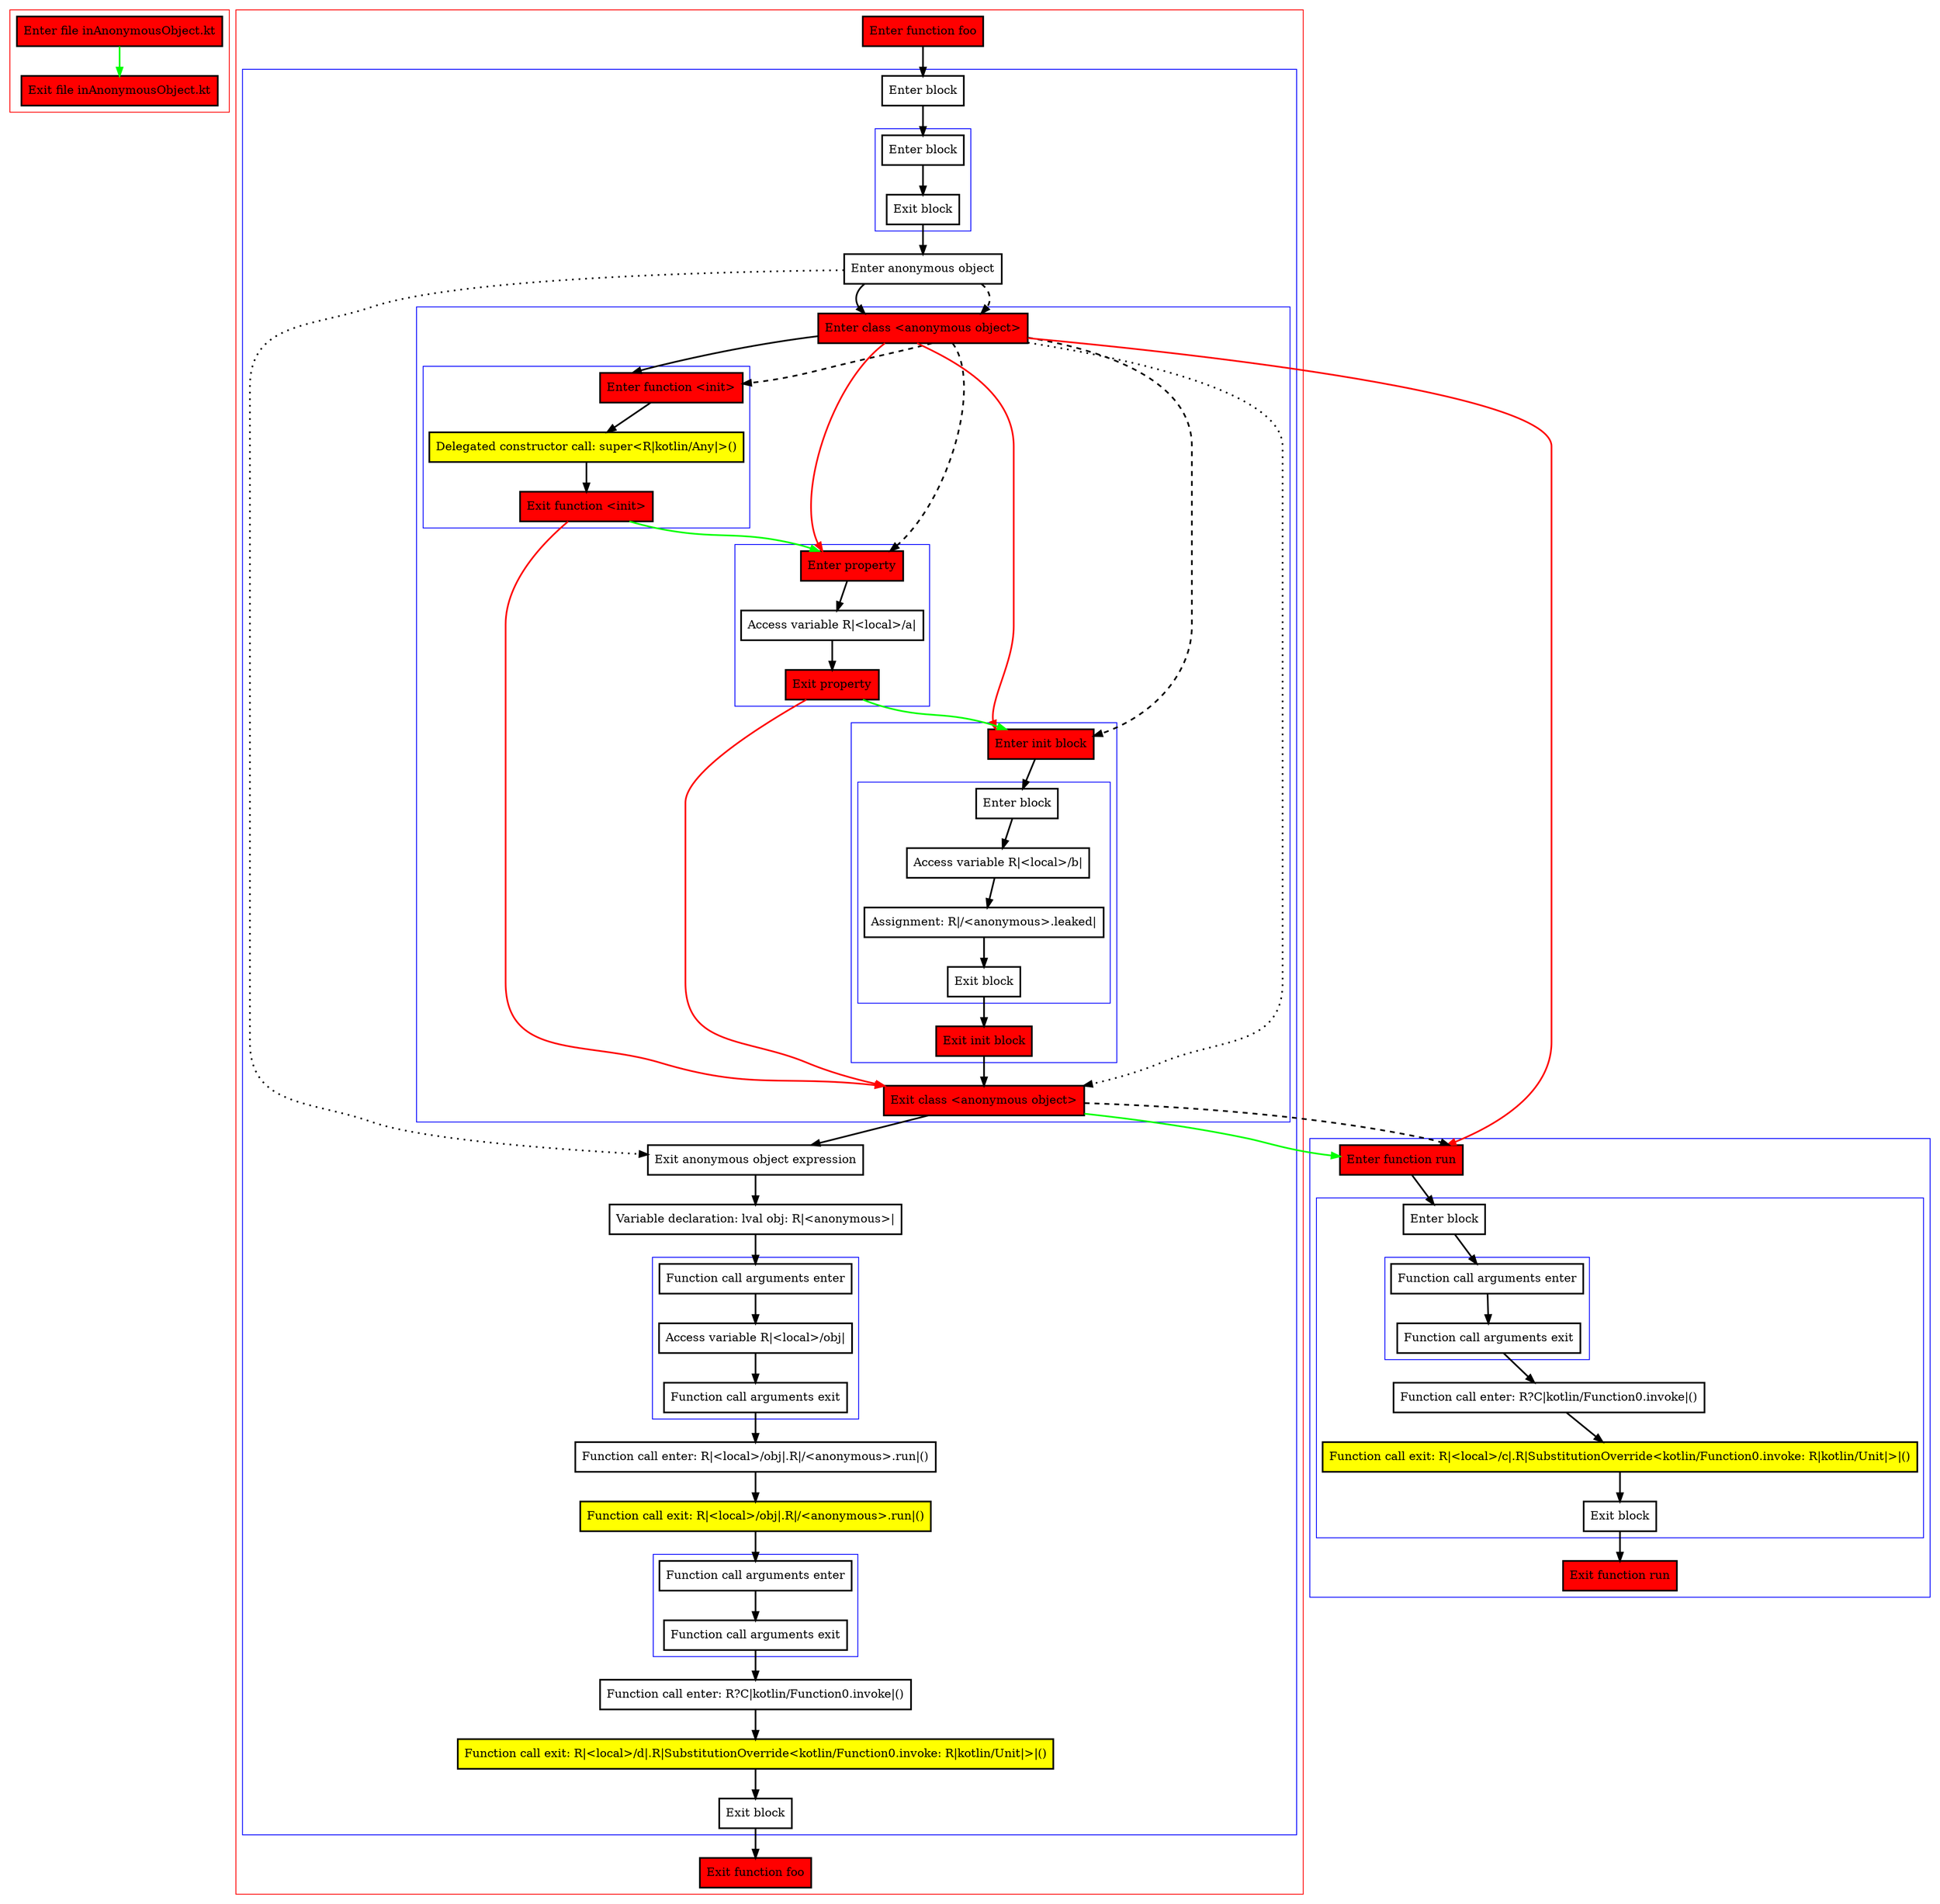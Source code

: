 digraph inAnonymousObject_kt {
    graph [nodesep=3]
    node [shape=box penwidth=2]
    edge [penwidth=2]

    subgraph cluster_0 {
        color=red
        0 [label="Enter file inAnonymousObject.kt" style="filled" fillcolor=red];
        1 [label="Exit file inAnonymousObject.kt" style="filled" fillcolor=red];
    }
    0 -> {1} [color=green];

    subgraph cluster_1 {
        color=red
        2 [label="Enter function foo" style="filled" fillcolor=red];
        subgraph cluster_2 {
            color=blue
            3 [label="Enter block"];
            subgraph cluster_3 {
                color=blue
                4 [label="Enter block"];
                5 [label="Exit block"];
            }
            6 [label="Enter anonymous object"];
            subgraph cluster_4 {
                color=blue
                7 [label="Enter class <anonymous object>" style="filled" fillcolor=red];
                subgraph cluster_5 {
                    color=blue
                    8 [label="Enter function <init>" style="filled" fillcolor=red];
                    9 [label="Delegated constructor call: super<R|kotlin/Any|>()" style="filled" fillcolor=yellow];
                    10 [label="Exit function <init>" style="filled" fillcolor=red];
                }
                subgraph cluster_6 {
                    color=blue
                    11 [label="Enter property" style="filled" fillcolor=red];
                    12 [label="Access variable R|<local>/a|"];
                    13 [label="Exit property" style="filled" fillcolor=red];
                }
                subgraph cluster_7 {
                    color=blue
                    14 [label="Enter init block" style="filled" fillcolor=red];
                    subgraph cluster_8 {
                        color=blue
                        15 [label="Enter block"];
                        16 [label="Access variable R|<local>/b|"];
                        17 [label="Assignment: R|/<anonymous>.leaked|"];
                        18 [label="Exit block"];
                    }
                    19 [label="Exit init block" style="filled" fillcolor=red];
                }
                20 [label="Exit class <anonymous object>" style="filled" fillcolor=red];
            }
            21 [label="Exit anonymous object expression"];
            22 [label="Variable declaration: lval obj: R|<anonymous>|"];
            subgraph cluster_9 {
                color=blue
                23 [label="Function call arguments enter"];
                24 [label="Access variable R|<local>/obj|"];
                25 [label="Function call arguments exit"];
            }
            26 [label="Function call enter: R|<local>/obj|.R|/<anonymous>.run|()"];
            27 [label="Function call exit: R|<local>/obj|.R|/<anonymous>.run|()" style="filled" fillcolor=yellow];
            subgraph cluster_10 {
                color=blue
                28 [label="Function call arguments enter"];
                29 [label="Function call arguments exit"];
            }
            30 [label="Function call enter: R?C|kotlin/Function0.invoke|()"];
            31 [label="Function call exit: R|<local>/d|.R|SubstitutionOverride<kotlin/Function0.invoke: R|kotlin/Unit|>|()" style="filled" fillcolor=yellow];
            32 [label="Exit block"];
        }
        33 [label="Exit function foo" style="filled" fillcolor=red];
    }
    subgraph cluster_11 {
        color=blue
        34 [label="Enter function run" style="filled" fillcolor=red];
        subgraph cluster_12 {
            color=blue
            35 [label="Enter block"];
            subgraph cluster_13 {
                color=blue
                36 [label="Function call arguments enter"];
                37 [label="Function call arguments exit"];
            }
            38 [label="Function call enter: R?C|kotlin/Function0.invoke|()"];
            39 [label="Function call exit: R|<local>/c|.R|SubstitutionOverride<kotlin/Function0.invoke: R|kotlin/Unit|>|()" style="filled" fillcolor=yellow];
            40 [label="Exit block"];
        }
        41 [label="Exit function run" style="filled" fillcolor=red];
    }
    2 -> {3};
    3 -> {4};
    4 -> {5};
    5 -> {6};
    6 -> {7};
    6 -> {21} [style=dotted];
    6 -> {7} [style=dashed];
    7 -> {8};
    7 -> {11 14 34} [color=red];
    7 -> {20} [style=dotted];
    7 -> {8 11 14} [style=dashed];
    8 -> {9};
    9 -> {10};
    10 -> {11} [color=green];
    10 -> {20} [color=red];
    11 -> {12};
    12 -> {13};
    13 -> {14} [color=green];
    13 -> {20} [color=red];
    14 -> {15};
    15 -> {16};
    16 -> {17};
    17 -> {18};
    18 -> {19};
    19 -> {20};
    20 -> {21};
    20 -> {34} [color=green];
    20 -> {34} [style=dashed];
    21 -> {22};
    22 -> {23};
    23 -> {24};
    24 -> {25};
    25 -> {26};
    26 -> {27};
    27 -> {28};
    28 -> {29};
    29 -> {30};
    30 -> {31};
    31 -> {32};
    32 -> {33};
    34 -> {35};
    35 -> {36};
    36 -> {37};
    37 -> {38};
    38 -> {39};
    39 -> {40};
    40 -> {41};

}
